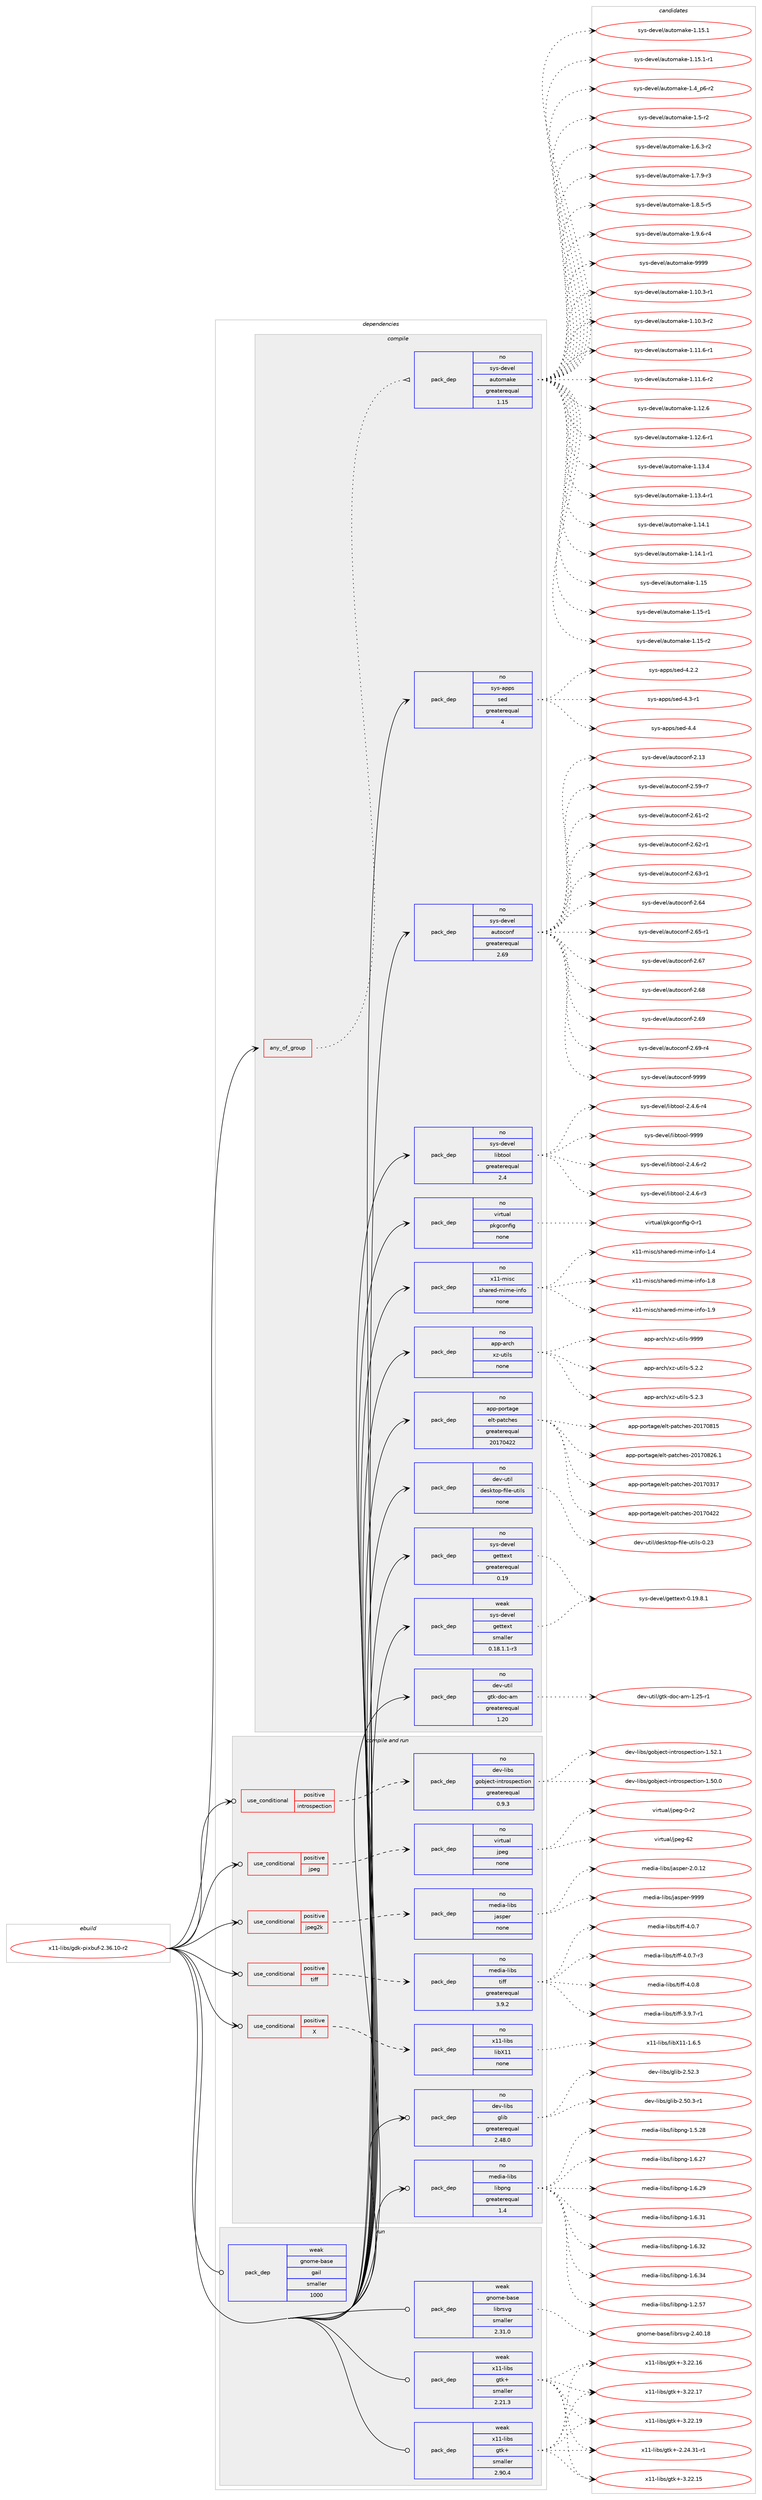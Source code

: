 digraph prolog {

# *************
# Graph options
# *************

newrank=true;
concentrate=true;
compound=true;
graph [rankdir=LR,fontname=Helvetica,fontsize=10,ranksep=1.5];#, ranksep=2.5, nodesep=0.2];
edge  [arrowhead=vee];
node  [fontname=Helvetica,fontsize=10];

# **********
# The ebuild
# **********

subgraph cluster_leftcol {
color=gray;
rank=same;
label=<<i>ebuild</i>>;
id [label="x11-libs/gdk-pixbuf-2.36.10-r2", color=red, width=4, href="../x11-libs/gdk-pixbuf-2.36.10-r2.svg"];
}

# ****************
# The dependencies
# ****************

subgraph cluster_midcol {
color=gray;
label=<<i>dependencies</i>>;
subgraph cluster_compile {
fillcolor="#eeeeee";
style=filled;
label=<<i>compile</i>>;
subgraph any9253 {
dependency516290 [label=<<TABLE BORDER="0" CELLBORDER="1" CELLSPACING="0" CELLPADDING="4"><TR><TD CELLPADDING="10">any_of_group</TD></TR></TABLE>>, shape=none, color=red];subgraph pack384479 {
dependency516291 [label=<<TABLE BORDER="0" CELLBORDER="1" CELLSPACING="0" CELLPADDING="4" WIDTH="220"><TR><TD ROWSPAN="6" CELLPADDING="30">pack_dep</TD></TR><TR><TD WIDTH="110">no</TD></TR><TR><TD>sys-devel</TD></TR><TR><TD>automake</TD></TR><TR><TD>greaterequal</TD></TR><TR><TD>1.15</TD></TR></TABLE>>, shape=none, color=blue];
}
dependency516290:e -> dependency516291:w [weight=20,style="dotted",arrowhead="oinv"];
}
id:e -> dependency516290:w [weight=20,style="solid",arrowhead="vee"];
subgraph pack384480 {
dependency516292 [label=<<TABLE BORDER="0" CELLBORDER="1" CELLSPACING="0" CELLPADDING="4" WIDTH="220"><TR><TD ROWSPAN="6" CELLPADDING="30">pack_dep</TD></TR><TR><TD WIDTH="110">no</TD></TR><TR><TD>app-arch</TD></TR><TR><TD>xz-utils</TD></TR><TR><TD>none</TD></TR><TR><TD></TD></TR></TABLE>>, shape=none, color=blue];
}
id:e -> dependency516292:w [weight=20,style="solid",arrowhead="vee"];
subgraph pack384481 {
dependency516293 [label=<<TABLE BORDER="0" CELLBORDER="1" CELLSPACING="0" CELLPADDING="4" WIDTH="220"><TR><TD ROWSPAN="6" CELLPADDING="30">pack_dep</TD></TR><TR><TD WIDTH="110">no</TD></TR><TR><TD>app-portage</TD></TR><TR><TD>elt-patches</TD></TR><TR><TD>greaterequal</TD></TR><TR><TD>20170422</TD></TR></TABLE>>, shape=none, color=blue];
}
id:e -> dependency516293:w [weight=20,style="solid",arrowhead="vee"];
subgraph pack384482 {
dependency516294 [label=<<TABLE BORDER="0" CELLBORDER="1" CELLSPACING="0" CELLPADDING="4" WIDTH="220"><TR><TD ROWSPAN="6" CELLPADDING="30">pack_dep</TD></TR><TR><TD WIDTH="110">no</TD></TR><TR><TD>dev-util</TD></TR><TR><TD>desktop-file-utils</TD></TR><TR><TD>none</TD></TR><TR><TD></TD></TR></TABLE>>, shape=none, color=blue];
}
id:e -> dependency516294:w [weight=20,style="solid",arrowhead="vee"];
subgraph pack384483 {
dependency516295 [label=<<TABLE BORDER="0" CELLBORDER="1" CELLSPACING="0" CELLPADDING="4" WIDTH="220"><TR><TD ROWSPAN="6" CELLPADDING="30">pack_dep</TD></TR><TR><TD WIDTH="110">no</TD></TR><TR><TD>dev-util</TD></TR><TR><TD>gtk-doc-am</TD></TR><TR><TD>greaterequal</TD></TR><TR><TD>1.20</TD></TR></TABLE>>, shape=none, color=blue];
}
id:e -> dependency516295:w [weight=20,style="solid",arrowhead="vee"];
subgraph pack384484 {
dependency516296 [label=<<TABLE BORDER="0" CELLBORDER="1" CELLSPACING="0" CELLPADDING="4" WIDTH="220"><TR><TD ROWSPAN="6" CELLPADDING="30">pack_dep</TD></TR><TR><TD WIDTH="110">no</TD></TR><TR><TD>sys-apps</TD></TR><TR><TD>sed</TD></TR><TR><TD>greaterequal</TD></TR><TR><TD>4</TD></TR></TABLE>>, shape=none, color=blue];
}
id:e -> dependency516296:w [weight=20,style="solid",arrowhead="vee"];
subgraph pack384485 {
dependency516297 [label=<<TABLE BORDER="0" CELLBORDER="1" CELLSPACING="0" CELLPADDING="4" WIDTH="220"><TR><TD ROWSPAN="6" CELLPADDING="30">pack_dep</TD></TR><TR><TD WIDTH="110">no</TD></TR><TR><TD>sys-devel</TD></TR><TR><TD>autoconf</TD></TR><TR><TD>greaterequal</TD></TR><TR><TD>2.69</TD></TR></TABLE>>, shape=none, color=blue];
}
id:e -> dependency516297:w [weight=20,style="solid",arrowhead="vee"];
subgraph pack384486 {
dependency516298 [label=<<TABLE BORDER="0" CELLBORDER="1" CELLSPACING="0" CELLPADDING="4" WIDTH="220"><TR><TD ROWSPAN="6" CELLPADDING="30">pack_dep</TD></TR><TR><TD WIDTH="110">no</TD></TR><TR><TD>sys-devel</TD></TR><TR><TD>gettext</TD></TR><TR><TD>greaterequal</TD></TR><TR><TD>0.19</TD></TR></TABLE>>, shape=none, color=blue];
}
id:e -> dependency516298:w [weight=20,style="solid",arrowhead="vee"];
subgraph pack384487 {
dependency516299 [label=<<TABLE BORDER="0" CELLBORDER="1" CELLSPACING="0" CELLPADDING="4" WIDTH="220"><TR><TD ROWSPAN="6" CELLPADDING="30">pack_dep</TD></TR><TR><TD WIDTH="110">no</TD></TR><TR><TD>sys-devel</TD></TR><TR><TD>libtool</TD></TR><TR><TD>greaterequal</TD></TR><TR><TD>2.4</TD></TR></TABLE>>, shape=none, color=blue];
}
id:e -> dependency516299:w [weight=20,style="solid",arrowhead="vee"];
subgraph pack384488 {
dependency516300 [label=<<TABLE BORDER="0" CELLBORDER="1" CELLSPACING="0" CELLPADDING="4" WIDTH="220"><TR><TD ROWSPAN="6" CELLPADDING="30">pack_dep</TD></TR><TR><TD WIDTH="110">no</TD></TR><TR><TD>virtual</TD></TR><TR><TD>pkgconfig</TD></TR><TR><TD>none</TD></TR><TR><TD></TD></TR></TABLE>>, shape=none, color=blue];
}
id:e -> dependency516300:w [weight=20,style="solid",arrowhead="vee"];
subgraph pack384489 {
dependency516301 [label=<<TABLE BORDER="0" CELLBORDER="1" CELLSPACING="0" CELLPADDING="4" WIDTH="220"><TR><TD ROWSPAN="6" CELLPADDING="30">pack_dep</TD></TR><TR><TD WIDTH="110">no</TD></TR><TR><TD>x11-misc</TD></TR><TR><TD>shared-mime-info</TD></TR><TR><TD>none</TD></TR><TR><TD></TD></TR></TABLE>>, shape=none, color=blue];
}
id:e -> dependency516301:w [weight=20,style="solid",arrowhead="vee"];
subgraph pack384490 {
dependency516302 [label=<<TABLE BORDER="0" CELLBORDER="1" CELLSPACING="0" CELLPADDING="4" WIDTH="220"><TR><TD ROWSPAN="6" CELLPADDING="30">pack_dep</TD></TR><TR><TD WIDTH="110">weak</TD></TR><TR><TD>sys-devel</TD></TR><TR><TD>gettext</TD></TR><TR><TD>smaller</TD></TR><TR><TD>0.18.1.1-r3</TD></TR></TABLE>>, shape=none, color=blue];
}
id:e -> dependency516302:w [weight=20,style="solid",arrowhead="vee"];
}
subgraph cluster_compileandrun {
fillcolor="#eeeeee";
style=filled;
label=<<i>compile and run</i>>;
subgraph cond122219 {
dependency516303 [label=<<TABLE BORDER="0" CELLBORDER="1" CELLSPACING="0" CELLPADDING="4"><TR><TD ROWSPAN="3" CELLPADDING="10">use_conditional</TD></TR><TR><TD>positive</TD></TR><TR><TD>X</TD></TR></TABLE>>, shape=none, color=red];
subgraph pack384491 {
dependency516304 [label=<<TABLE BORDER="0" CELLBORDER="1" CELLSPACING="0" CELLPADDING="4" WIDTH="220"><TR><TD ROWSPAN="6" CELLPADDING="30">pack_dep</TD></TR><TR><TD WIDTH="110">no</TD></TR><TR><TD>x11-libs</TD></TR><TR><TD>libX11</TD></TR><TR><TD>none</TD></TR><TR><TD></TD></TR></TABLE>>, shape=none, color=blue];
}
dependency516303:e -> dependency516304:w [weight=20,style="dashed",arrowhead="vee"];
}
id:e -> dependency516303:w [weight=20,style="solid",arrowhead="odotvee"];
subgraph cond122220 {
dependency516305 [label=<<TABLE BORDER="0" CELLBORDER="1" CELLSPACING="0" CELLPADDING="4"><TR><TD ROWSPAN="3" CELLPADDING="10">use_conditional</TD></TR><TR><TD>positive</TD></TR><TR><TD>introspection</TD></TR></TABLE>>, shape=none, color=red];
subgraph pack384492 {
dependency516306 [label=<<TABLE BORDER="0" CELLBORDER="1" CELLSPACING="0" CELLPADDING="4" WIDTH="220"><TR><TD ROWSPAN="6" CELLPADDING="30">pack_dep</TD></TR><TR><TD WIDTH="110">no</TD></TR><TR><TD>dev-libs</TD></TR><TR><TD>gobject-introspection</TD></TR><TR><TD>greaterequal</TD></TR><TR><TD>0.9.3</TD></TR></TABLE>>, shape=none, color=blue];
}
dependency516305:e -> dependency516306:w [weight=20,style="dashed",arrowhead="vee"];
}
id:e -> dependency516305:w [weight=20,style="solid",arrowhead="odotvee"];
subgraph cond122221 {
dependency516307 [label=<<TABLE BORDER="0" CELLBORDER="1" CELLSPACING="0" CELLPADDING="4"><TR><TD ROWSPAN="3" CELLPADDING="10">use_conditional</TD></TR><TR><TD>positive</TD></TR><TR><TD>jpeg</TD></TR></TABLE>>, shape=none, color=red];
subgraph pack384493 {
dependency516308 [label=<<TABLE BORDER="0" CELLBORDER="1" CELLSPACING="0" CELLPADDING="4" WIDTH="220"><TR><TD ROWSPAN="6" CELLPADDING="30">pack_dep</TD></TR><TR><TD WIDTH="110">no</TD></TR><TR><TD>virtual</TD></TR><TR><TD>jpeg</TD></TR><TR><TD>none</TD></TR><TR><TD></TD></TR></TABLE>>, shape=none, color=blue];
}
dependency516307:e -> dependency516308:w [weight=20,style="dashed",arrowhead="vee"];
}
id:e -> dependency516307:w [weight=20,style="solid",arrowhead="odotvee"];
subgraph cond122222 {
dependency516309 [label=<<TABLE BORDER="0" CELLBORDER="1" CELLSPACING="0" CELLPADDING="4"><TR><TD ROWSPAN="3" CELLPADDING="10">use_conditional</TD></TR><TR><TD>positive</TD></TR><TR><TD>jpeg2k</TD></TR></TABLE>>, shape=none, color=red];
subgraph pack384494 {
dependency516310 [label=<<TABLE BORDER="0" CELLBORDER="1" CELLSPACING="0" CELLPADDING="4" WIDTH="220"><TR><TD ROWSPAN="6" CELLPADDING="30">pack_dep</TD></TR><TR><TD WIDTH="110">no</TD></TR><TR><TD>media-libs</TD></TR><TR><TD>jasper</TD></TR><TR><TD>none</TD></TR><TR><TD></TD></TR></TABLE>>, shape=none, color=blue];
}
dependency516309:e -> dependency516310:w [weight=20,style="dashed",arrowhead="vee"];
}
id:e -> dependency516309:w [weight=20,style="solid",arrowhead="odotvee"];
subgraph cond122223 {
dependency516311 [label=<<TABLE BORDER="0" CELLBORDER="1" CELLSPACING="0" CELLPADDING="4"><TR><TD ROWSPAN="3" CELLPADDING="10">use_conditional</TD></TR><TR><TD>positive</TD></TR><TR><TD>tiff</TD></TR></TABLE>>, shape=none, color=red];
subgraph pack384495 {
dependency516312 [label=<<TABLE BORDER="0" CELLBORDER="1" CELLSPACING="0" CELLPADDING="4" WIDTH="220"><TR><TD ROWSPAN="6" CELLPADDING="30">pack_dep</TD></TR><TR><TD WIDTH="110">no</TD></TR><TR><TD>media-libs</TD></TR><TR><TD>tiff</TD></TR><TR><TD>greaterequal</TD></TR><TR><TD>3.9.2</TD></TR></TABLE>>, shape=none, color=blue];
}
dependency516311:e -> dependency516312:w [weight=20,style="dashed",arrowhead="vee"];
}
id:e -> dependency516311:w [weight=20,style="solid",arrowhead="odotvee"];
subgraph pack384496 {
dependency516313 [label=<<TABLE BORDER="0" CELLBORDER="1" CELLSPACING="0" CELLPADDING="4" WIDTH="220"><TR><TD ROWSPAN="6" CELLPADDING="30">pack_dep</TD></TR><TR><TD WIDTH="110">no</TD></TR><TR><TD>dev-libs</TD></TR><TR><TD>glib</TD></TR><TR><TD>greaterequal</TD></TR><TR><TD>2.48.0</TD></TR></TABLE>>, shape=none, color=blue];
}
id:e -> dependency516313:w [weight=20,style="solid",arrowhead="odotvee"];
subgraph pack384497 {
dependency516314 [label=<<TABLE BORDER="0" CELLBORDER="1" CELLSPACING="0" CELLPADDING="4" WIDTH="220"><TR><TD ROWSPAN="6" CELLPADDING="30">pack_dep</TD></TR><TR><TD WIDTH="110">no</TD></TR><TR><TD>media-libs</TD></TR><TR><TD>libpng</TD></TR><TR><TD>greaterequal</TD></TR><TR><TD>1.4</TD></TR></TABLE>>, shape=none, color=blue];
}
id:e -> dependency516314:w [weight=20,style="solid",arrowhead="odotvee"];
}
subgraph cluster_run {
fillcolor="#eeeeee";
style=filled;
label=<<i>run</i>>;
subgraph pack384498 {
dependency516315 [label=<<TABLE BORDER="0" CELLBORDER="1" CELLSPACING="0" CELLPADDING="4" WIDTH="220"><TR><TD ROWSPAN="6" CELLPADDING="30">pack_dep</TD></TR><TR><TD WIDTH="110">weak</TD></TR><TR><TD>gnome-base</TD></TR><TR><TD>gail</TD></TR><TR><TD>smaller</TD></TR><TR><TD>1000</TD></TR></TABLE>>, shape=none, color=blue];
}
id:e -> dependency516315:w [weight=20,style="solid",arrowhead="odot"];
subgraph pack384499 {
dependency516316 [label=<<TABLE BORDER="0" CELLBORDER="1" CELLSPACING="0" CELLPADDING="4" WIDTH="220"><TR><TD ROWSPAN="6" CELLPADDING="30">pack_dep</TD></TR><TR><TD WIDTH="110">weak</TD></TR><TR><TD>gnome-base</TD></TR><TR><TD>librsvg</TD></TR><TR><TD>smaller</TD></TR><TR><TD>2.31.0</TD></TR></TABLE>>, shape=none, color=blue];
}
id:e -> dependency516316:w [weight=20,style="solid",arrowhead="odot"];
subgraph pack384500 {
dependency516317 [label=<<TABLE BORDER="0" CELLBORDER="1" CELLSPACING="0" CELLPADDING="4" WIDTH="220"><TR><TD ROWSPAN="6" CELLPADDING="30">pack_dep</TD></TR><TR><TD WIDTH="110">weak</TD></TR><TR><TD>x11-libs</TD></TR><TR><TD>gtk+</TD></TR><TR><TD>smaller</TD></TR><TR><TD>2.21.3</TD></TR></TABLE>>, shape=none, color=blue];
}
id:e -> dependency516317:w [weight=20,style="solid",arrowhead="odot"];
subgraph pack384501 {
dependency516318 [label=<<TABLE BORDER="0" CELLBORDER="1" CELLSPACING="0" CELLPADDING="4" WIDTH="220"><TR><TD ROWSPAN="6" CELLPADDING="30">pack_dep</TD></TR><TR><TD WIDTH="110">weak</TD></TR><TR><TD>x11-libs</TD></TR><TR><TD>gtk+</TD></TR><TR><TD>smaller</TD></TR><TR><TD>2.90.4</TD></TR></TABLE>>, shape=none, color=blue];
}
id:e -> dependency516318:w [weight=20,style="solid",arrowhead="odot"];
}
}

# **************
# The candidates
# **************

subgraph cluster_choices {
rank=same;
color=gray;
label=<<i>candidates</i>>;

subgraph choice384479 {
color=black;
nodesep=1;
choice11512111545100101118101108479711711611110997107101454946494846514511449 [label="sys-devel/automake-1.10.3-r1", color=red, width=4,href="../sys-devel/automake-1.10.3-r1.svg"];
choice11512111545100101118101108479711711611110997107101454946494846514511450 [label="sys-devel/automake-1.10.3-r2", color=red, width=4,href="../sys-devel/automake-1.10.3-r2.svg"];
choice11512111545100101118101108479711711611110997107101454946494946544511449 [label="sys-devel/automake-1.11.6-r1", color=red, width=4,href="../sys-devel/automake-1.11.6-r1.svg"];
choice11512111545100101118101108479711711611110997107101454946494946544511450 [label="sys-devel/automake-1.11.6-r2", color=red, width=4,href="../sys-devel/automake-1.11.6-r2.svg"];
choice1151211154510010111810110847971171161111099710710145494649504654 [label="sys-devel/automake-1.12.6", color=red, width=4,href="../sys-devel/automake-1.12.6.svg"];
choice11512111545100101118101108479711711611110997107101454946495046544511449 [label="sys-devel/automake-1.12.6-r1", color=red, width=4,href="../sys-devel/automake-1.12.6-r1.svg"];
choice1151211154510010111810110847971171161111099710710145494649514652 [label="sys-devel/automake-1.13.4", color=red, width=4,href="../sys-devel/automake-1.13.4.svg"];
choice11512111545100101118101108479711711611110997107101454946495146524511449 [label="sys-devel/automake-1.13.4-r1", color=red, width=4,href="../sys-devel/automake-1.13.4-r1.svg"];
choice1151211154510010111810110847971171161111099710710145494649524649 [label="sys-devel/automake-1.14.1", color=red, width=4,href="../sys-devel/automake-1.14.1.svg"];
choice11512111545100101118101108479711711611110997107101454946495246494511449 [label="sys-devel/automake-1.14.1-r1", color=red, width=4,href="../sys-devel/automake-1.14.1-r1.svg"];
choice115121115451001011181011084797117116111109971071014549464953 [label="sys-devel/automake-1.15", color=red, width=4,href="../sys-devel/automake-1.15.svg"];
choice1151211154510010111810110847971171161111099710710145494649534511449 [label="sys-devel/automake-1.15-r1", color=red, width=4,href="../sys-devel/automake-1.15-r1.svg"];
choice1151211154510010111810110847971171161111099710710145494649534511450 [label="sys-devel/automake-1.15-r2", color=red, width=4,href="../sys-devel/automake-1.15-r2.svg"];
choice1151211154510010111810110847971171161111099710710145494649534649 [label="sys-devel/automake-1.15.1", color=red, width=4,href="../sys-devel/automake-1.15.1.svg"];
choice11512111545100101118101108479711711611110997107101454946495346494511449 [label="sys-devel/automake-1.15.1-r1", color=red, width=4,href="../sys-devel/automake-1.15.1-r1.svg"];
choice115121115451001011181011084797117116111109971071014549465295112544511450 [label="sys-devel/automake-1.4_p6-r2", color=red, width=4,href="../sys-devel/automake-1.4_p6-r2.svg"];
choice11512111545100101118101108479711711611110997107101454946534511450 [label="sys-devel/automake-1.5-r2", color=red, width=4,href="../sys-devel/automake-1.5-r2.svg"];
choice115121115451001011181011084797117116111109971071014549465446514511450 [label="sys-devel/automake-1.6.3-r2", color=red, width=4,href="../sys-devel/automake-1.6.3-r2.svg"];
choice115121115451001011181011084797117116111109971071014549465546574511451 [label="sys-devel/automake-1.7.9-r3", color=red, width=4,href="../sys-devel/automake-1.7.9-r3.svg"];
choice115121115451001011181011084797117116111109971071014549465646534511453 [label="sys-devel/automake-1.8.5-r5", color=red, width=4,href="../sys-devel/automake-1.8.5-r5.svg"];
choice115121115451001011181011084797117116111109971071014549465746544511452 [label="sys-devel/automake-1.9.6-r4", color=red, width=4,href="../sys-devel/automake-1.9.6-r4.svg"];
choice115121115451001011181011084797117116111109971071014557575757 [label="sys-devel/automake-9999", color=red, width=4,href="../sys-devel/automake-9999.svg"];
dependency516291:e -> choice11512111545100101118101108479711711611110997107101454946494846514511449:w [style=dotted,weight="100"];
dependency516291:e -> choice11512111545100101118101108479711711611110997107101454946494846514511450:w [style=dotted,weight="100"];
dependency516291:e -> choice11512111545100101118101108479711711611110997107101454946494946544511449:w [style=dotted,weight="100"];
dependency516291:e -> choice11512111545100101118101108479711711611110997107101454946494946544511450:w [style=dotted,weight="100"];
dependency516291:e -> choice1151211154510010111810110847971171161111099710710145494649504654:w [style=dotted,weight="100"];
dependency516291:e -> choice11512111545100101118101108479711711611110997107101454946495046544511449:w [style=dotted,weight="100"];
dependency516291:e -> choice1151211154510010111810110847971171161111099710710145494649514652:w [style=dotted,weight="100"];
dependency516291:e -> choice11512111545100101118101108479711711611110997107101454946495146524511449:w [style=dotted,weight="100"];
dependency516291:e -> choice1151211154510010111810110847971171161111099710710145494649524649:w [style=dotted,weight="100"];
dependency516291:e -> choice11512111545100101118101108479711711611110997107101454946495246494511449:w [style=dotted,weight="100"];
dependency516291:e -> choice115121115451001011181011084797117116111109971071014549464953:w [style=dotted,weight="100"];
dependency516291:e -> choice1151211154510010111810110847971171161111099710710145494649534511449:w [style=dotted,weight="100"];
dependency516291:e -> choice1151211154510010111810110847971171161111099710710145494649534511450:w [style=dotted,weight="100"];
dependency516291:e -> choice1151211154510010111810110847971171161111099710710145494649534649:w [style=dotted,weight="100"];
dependency516291:e -> choice11512111545100101118101108479711711611110997107101454946495346494511449:w [style=dotted,weight="100"];
dependency516291:e -> choice115121115451001011181011084797117116111109971071014549465295112544511450:w [style=dotted,weight="100"];
dependency516291:e -> choice11512111545100101118101108479711711611110997107101454946534511450:w [style=dotted,weight="100"];
dependency516291:e -> choice115121115451001011181011084797117116111109971071014549465446514511450:w [style=dotted,weight="100"];
dependency516291:e -> choice115121115451001011181011084797117116111109971071014549465546574511451:w [style=dotted,weight="100"];
dependency516291:e -> choice115121115451001011181011084797117116111109971071014549465646534511453:w [style=dotted,weight="100"];
dependency516291:e -> choice115121115451001011181011084797117116111109971071014549465746544511452:w [style=dotted,weight="100"];
dependency516291:e -> choice115121115451001011181011084797117116111109971071014557575757:w [style=dotted,weight="100"];
}
subgraph choice384480 {
color=black;
nodesep=1;
choice971121124597114991044712012245117116105108115455346504650 [label="app-arch/xz-utils-5.2.2", color=red, width=4,href="../app-arch/xz-utils-5.2.2.svg"];
choice971121124597114991044712012245117116105108115455346504651 [label="app-arch/xz-utils-5.2.3", color=red, width=4,href="../app-arch/xz-utils-5.2.3.svg"];
choice9711211245971149910447120122451171161051081154557575757 [label="app-arch/xz-utils-9999", color=red, width=4,href="../app-arch/xz-utils-9999.svg"];
dependency516292:e -> choice971121124597114991044712012245117116105108115455346504650:w [style=dotted,weight="100"];
dependency516292:e -> choice971121124597114991044712012245117116105108115455346504651:w [style=dotted,weight="100"];
dependency516292:e -> choice9711211245971149910447120122451171161051081154557575757:w [style=dotted,weight="100"];
}
subgraph choice384481 {
color=black;
nodesep=1;
choice97112112451121111141169710310147101108116451129711699104101115455048495548514955 [label="app-portage/elt-patches-20170317", color=red, width=4,href="../app-portage/elt-patches-20170317.svg"];
choice97112112451121111141169710310147101108116451129711699104101115455048495548525050 [label="app-portage/elt-patches-20170422", color=red, width=4,href="../app-portage/elt-patches-20170422.svg"];
choice97112112451121111141169710310147101108116451129711699104101115455048495548564953 [label="app-portage/elt-patches-20170815", color=red, width=4,href="../app-portage/elt-patches-20170815.svg"];
choice971121124511211111411697103101471011081164511297116991041011154550484955485650544649 [label="app-portage/elt-patches-20170826.1", color=red, width=4,href="../app-portage/elt-patches-20170826.1.svg"];
dependency516293:e -> choice97112112451121111141169710310147101108116451129711699104101115455048495548514955:w [style=dotted,weight="100"];
dependency516293:e -> choice97112112451121111141169710310147101108116451129711699104101115455048495548525050:w [style=dotted,weight="100"];
dependency516293:e -> choice97112112451121111141169710310147101108116451129711699104101115455048495548564953:w [style=dotted,weight="100"];
dependency516293:e -> choice971121124511211111411697103101471011081164511297116991041011154550484955485650544649:w [style=dotted,weight="100"];
}
subgraph choice384482 {
color=black;
nodesep=1;
choice100101118451171161051084710010111510711611111245102105108101451171161051081154548465051 [label="dev-util/desktop-file-utils-0.23", color=red, width=4,href="../dev-util/desktop-file-utils-0.23.svg"];
dependency516294:e -> choice100101118451171161051084710010111510711611111245102105108101451171161051081154548465051:w [style=dotted,weight="100"];
}
subgraph choice384483 {
color=black;
nodesep=1;
choice10010111845117116105108471031161074510011199459710945494650534511449 [label="dev-util/gtk-doc-am-1.25-r1", color=red, width=4,href="../dev-util/gtk-doc-am-1.25-r1.svg"];
dependency516295:e -> choice10010111845117116105108471031161074510011199459710945494650534511449:w [style=dotted,weight="100"];
}
subgraph choice384484 {
color=black;
nodesep=1;
choice115121115459711211211547115101100455246504650 [label="sys-apps/sed-4.2.2", color=red, width=4,href="../sys-apps/sed-4.2.2.svg"];
choice115121115459711211211547115101100455246514511449 [label="sys-apps/sed-4.3-r1", color=red, width=4,href="../sys-apps/sed-4.3-r1.svg"];
choice11512111545971121121154711510110045524652 [label="sys-apps/sed-4.4", color=red, width=4,href="../sys-apps/sed-4.4.svg"];
dependency516296:e -> choice115121115459711211211547115101100455246504650:w [style=dotted,weight="100"];
dependency516296:e -> choice115121115459711211211547115101100455246514511449:w [style=dotted,weight="100"];
dependency516296:e -> choice11512111545971121121154711510110045524652:w [style=dotted,weight="100"];
}
subgraph choice384485 {
color=black;
nodesep=1;
choice115121115451001011181011084797117116111991111101024550464951 [label="sys-devel/autoconf-2.13", color=red, width=4,href="../sys-devel/autoconf-2.13.svg"];
choice1151211154510010111810110847971171161119911111010245504653574511455 [label="sys-devel/autoconf-2.59-r7", color=red, width=4,href="../sys-devel/autoconf-2.59-r7.svg"];
choice1151211154510010111810110847971171161119911111010245504654494511450 [label="sys-devel/autoconf-2.61-r2", color=red, width=4,href="../sys-devel/autoconf-2.61-r2.svg"];
choice1151211154510010111810110847971171161119911111010245504654504511449 [label="sys-devel/autoconf-2.62-r1", color=red, width=4,href="../sys-devel/autoconf-2.62-r1.svg"];
choice1151211154510010111810110847971171161119911111010245504654514511449 [label="sys-devel/autoconf-2.63-r1", color=red, width=4,href="../sys-devel/autoconf-2.63-r1.svg"];
choice115121115451001011181011084797117116111991111101024550465452 [label="sys-devel/autoconf-2.64", color=red, width=4,href="../sys-devel/autoconf-2.64.svg"];
choice1151211154510010111810110847971171161119911111010245504654534511449 [label="sys-devel/autoconf-2.65-r1", color=red, width=4,href="../sys-devel/autoconf-2.65-r1.svg"];
choice115121115451001011181011084797117116111991111101024550465455 [label="sys-devel/autoconf-2.67", color=red, width=4,href="../sys-devel/autoconf-2.67.svg"];
choice115121115451001011181011084797117116111991111101024550465456 [label="sys-devel/autoconf-2.68", color=red, width=4,href="../sys-devel/autoconf-2.68.svg"];
choice115121115451001011181011084797117116111991111101024550465457 [label="sys-devel/autoconf-2.69", color=red, width=4,href="../sys-devel/autoconf-2.69.svg"];
choice1151211154510010111810110847971171161119911111010245504654574511452 [label="sys-devel/autoconf-2.69-r4", color=red, width=4,href="../sys-devel/autoconf-2.69-r4.svg"];
choice115121115451001011181011084797117116111991111101024557575757 [label="sys-devel/autoconf-9999", color=red, width=4,href="../sys-devel/autoconf-9999.svg"];
dependency516297:e -> choice115121115451001011181011084797117116111991111101024550464951:w [style=dotted,weight="100"];
dependency516297:e -> choice1151211154510010111810110847971171161119911111010245504653574511455:w [style=dotted,weight="100"];
dependency516297:e -> choice1151211154510010111810110847971171161119911111010245504654494511450:w [style=dotted,weight="100"];
dependency516297:e -> choice1151211154510010111810110847971171161119911111010245504654504511449:w [style=dotted,weight="100"];
dependency516297:e -> choice1151211154510010111810110847971171161119911111010245504654514511449:w [style=dotted,weight="100"];
dependency516297:e -> choice115121115451001011181011084797117116111991111101024550465452:w [style=dotted,weight="100"];
dependency516297:e -> choice1151211154510010111810110847971171161119911111010245504654534511449:w [style=dotted,weight="100"];
dependency516297:e -> choice115121115451001011181011084797117116111991111101024550465455:w [style=dotted,weight="100"];
dependency516297:e -> choice115121115451001011181011084797117116111991111101024550465456:w [style=dotted,weight="100"];
dependency516297:e -> choice115121115451001011181011084797117116111991111101024550465457:w [style=dotted,weight="100"];
dependency516297:e -> choice1151211154510010111810110847971171161119911111010245504654574511452:w [style=dotted,weight="100"];
dependency516297:e -> choice115121115451001011181011084797117116111991111101024557575757:w [style=dotted,weight="100"];
}
subgraph choice384486 {
color=black;
nodesep=1;
choice1151211154510010111810110847103101116116101120116454846495746564649 [label="sys-devel/gettext-0.19.8.1", color=red, width=4,href="../sys-devel/gettext-0.19.8.1.svg"];
dependency516298:e -> choice1151211154510010111810110847103101116116101120116454846495746564649:w [style=dotted,weight="100"];
}
subgraph choice384487 {
color=black;
nodesep=1;
choice1151211154510010111810110847108105981161111111084550465246544511450 [label="sys-devel/libtool-2.4.6-r2", color=red, width=4,href="../sys-devel/libtool-2.4.6-r2.svg"];
choice1151211154510010111810110847108105981161111111084550465246544511451 [label="sys-devel/libtool-2.4.6-r3", color=red, width=4,href="../sys-devel/libtool-2.4.6-r3.svg"];
choice1151211154510010111810110847108105981161111111084550465246544511452 [label="sys-devel/libtool-2.4.6-r4", color=red, width=4,href="../sys-devel/libtool-2.4.6-r4.svg"];
choice1151211154510010111810110847108105981161111111084557575757 [label="sys-devel/libtool-9999", color=red, width=4,href="../sys-devel/libtool-9999.svg"];
dependency516299:e -> choice1151211154510010111810110847108105981161111111084550465246544511450:w [style=dotted,weight="100"];
dependency516299:e -> choice1151211154510010111810110847108105981161111111084550465246544511451:w [style=dotted,weight="100"];
dependency516299:e -> choice1151211154510010111810110847108105981161111111084550465246544511452:w [style=dotted,weight="100"];
dependency516299:e -> choice1151211154510010111810110847108105981161111111084557575757:w [style=dotted,weight="100"];
}
subgraph choice384488 {
color=black;
nodesep=1;
choice11810511411611797108471121071039911111010210510345484511449 [label="virtual/pkgconfig-0-r1", color=red, width=4,href="../virtual/pkgconfig-0-r1.svg"];
dependency516300:e -> choice11810511411611797108471121071039911111010210510345484511449:w [style=dotted,weight="100"];
}
subgraph choice384489 {
color=black;
nodesep=1;
choice120494945109105115994711510497114101100451091051091014510511010211145494652 [label="x11-misc/shared-mime-info-1.4", color=red, width=4,href="../x11-misc/shared-mime-info-1.4.svg"];
choice120494945109105115994711510497114101100451091051091014510511010211145494656 [label="x11-misc/shared-mime-info-1.8", color=red, width=4,href="../x11-misc/shared-mime-info-1.8.svg"];
choice120494945109105115994711510497114101100451091051091014510511010211145494657 [label="x11-misc/shared-mime-info-1.9", color=red, width=4,href="../x11-misc/shared-mime-info-1.9.svg"];
dependency516301:e -> choice120494945109105115994711510497114101100451091051091014510511010211145494652:w [style=dotted,weight="100"];
dependency516301:e -> choice120494945109105115994711510497114101100451091051091014510511010211145494656:w [style=dotted,weight="100"];
dependency516301:e -> choice120494945109105115994711510497114101100451091051091014510511010211145494657:w [style=dotted,weight="100"];
}
subgraph choice384490 {
color=black;
nodesep=1;
choice1151211154510010111810110847103101116116101120116454846495746564649 [label="sys-devel/gettext-0.19.8.1", color=red, width=4,href="../sys-devel/gettext-0.19.8.1.svg"];
dependency516302:e -> choice1151211154510010111810110847103101116116101120116454846495746564649:w [style=dotted,weight="100"];
}
subgraph choice384491 {
color=black;
nodesep=1;
choice120494945108105981154710810598884949454946544653 [label="x11-libs/libX11-1.6.5", color=red, width=4,href="../x11-libs/libX11-1.6.5.svg"];
dependency516304:e -> choice120494945108105981154710810598884949454946544653:w [style=dotted,weight="100"];
}
subgraph choice384492 {
color=black;
nodesep=1;
choice1001011184510810598115471031119810610199116451051101161141111151121019911610511111045494653484648 [label="dev-libs/gobject-introspection-1.50.0", color=red, width=4,href="../dev-libs/gobject-introspection-1.50.0.svg"];
choice1001011184510810598115471031119810610199116451051101161141111151121019911610511111045494653504649 [label="dev-libs/gobject-introspection-1.52.1", color=red, width=4,href="../dev-libs/gobject-introspection-1.52.1.svg"];
dependency516306:e -> choice1001011184510810598115471031119810610199116451051101161141111151121019911610511111045494653484648:w [style=dotted,weight="100"];
dependency516306:e -> choice1001011184510810598115471031119810610199116451051101161141111151121019911610511111045494653504649:w [style=dotted,weight="100"];
}
subgraph choice384493 {
color=black;
nodesep=1;
choice118105114116117971084710611210110345484511450 [label="virtual/jpeg-0-r2", color=red, width=4,href="../virtual/jpeg-0-r2.svg"];
choice1181051141161179710847106112101103455450 [label="virtual/jpeg-62", color=red, width=4,href="../virtual/jpeg-62.svg"];
dependency516308:e -> choice118105114116117971084710611210110345484511450:w [style=dotted,weight="100"];
dependency516308:e -> choice1181051141161179710847106112101103455450:w [style=dotted,weight="100"];
}
subgraph choice384494 {
color=black;
nodesep=1;
choice109101100105974510810598115471069711511210111445504648464950 [label="media-libs/jasper-2.0.12", color=red, width=4,href="../media-libs/jasper-2.0.12.svg"];
choice10910110010597451081059811547106971151121011144557575757 [label="media-libs/jasper-9999", color=red, width=4,href="../media-libs/jasper-9999.svg"];
dependency516310:e -> choice109101100105974510810598115471069711511210111445504648464950:w [style=dotted,weight="100"];
dependency516310:e -> choice10910110010597451081059811547106971151121011144557575757:w [style=dotted,weight="100"];
}
subgraph choice384495 {
color=black;
nodesep=1;
choice109101100105974510810598115471161051021024551465746554511449 [label="media-libs/tiff-3.9.7-r1", color=red, width=4,href="../media-libs/tiff-3.9.7-r1.svg"];
choice10910110010597451081059811547116105102102455246484655 [label="media-libs/tiff-4.0.7", color=red, width=4,href="../media-libs/tiff-4.0.7.svg"];
choice109101100105974510810598115471161051021024552464846554511451 [label="media-libs/tiff-4.0.7-r3", color=red, width=4,href="../media-libs/tiff-4.0.7-r3.svg"];
choice10910110010597451081059811547116105102102455246484656 [label="media-libs/tiff-4.0.8", color=red, width=4,href="../media-libs/tiff-4.0.8.svg"];
dependency516312:e -> choice109101100105974510810598115471161051021024551465746554511449:w [style=dotted,weight="100"];
dependency516312:e -> choice10910110010597451081059811547116105102102455246484655:w [style=dotted,weight="100"];
dependency516312:e -> choice109101100105974510810598115471161051021024552464846554511451:w [style=dotted,weight="100"];
dependency516312:e -> choice10910110010597451081059811547116105102102455246484656:w [style=dotted,weight="100"];
}
subgraph choice384496 {
color=black;
nodesep=1;
choice10010111845108105981154710310810598455046534846514511449 [label="dev-libs/glib-2.50.3-r1", color=red, width=4,href="../dev-libs/glib-2.50.3-r1.svg"];
choice1001011184510810598115471031081059845504653504651 [label="dev-libs/glib-2.52.3", color=red, width=4,href="../dev-libs/glib-2.52.3.svg"];
dependency516313:e -> choice10010111845108105981154710310810598455046534846514511449:w [style=dotted,weight="100"];
dependency516313:e -> choice1001011184510810598115471031081059845504653504651:w [style=dotted,weight="100"];
}
subgraph choice384497 {
color=black;
nodesep=1;
choice109101100105974510810598115471081059811211010345494650465355 [label="media-libs/libpng-1.2.57", color=red, width=4,href="../media-libs/libpng-1.2.57.svg"];
choice109101100105974510810598115471081059811211010345494653465056 [label="media-libs/libpng-1.5.28", color=red, width=4,href="../media-libs/libpng-1.5.28.svg"];
choice109101100105974510810598115471081059811211010345494654465055 [label="media-libs/libpng-1.6.27", color=red, width=4,href="../media-libs/libpng-1.6.27.svg"];
choice109101100105974510810598115471081059811211010345494654465057 [label="media-libs/libpng-1.6.29", color=red, width=4,href="../media-libs/libpng-1.6.29.svg"];
choice109101100105974510810598115471081059811211010345494654465149 [label="media-libs/libpng-1.6.31", color=red, width=4,href="../media-libs/libpng-1.6.31.svg"];
choice109101100105974510810598115471081059811211010345494654465150 [label="media-libs/libpng-1.6.32", color=red, width=4,href="../media-libs/libpng-1.6.32.svg"];
choice109101100105974510810598115471081059811211010345494654465152 [label="media-libs/libpng-1.6.34", color=red, width=4,href="../media-libs/libpng-1.6.34.svg"];
dependency516314:e -> choice109101100105974510810598115471081059811211010345494650465355:w [style=dotted,weight="100"];
dependency516314:e -> choice109101100105974510810598115471081059811211010345494653465056:w [style=dotted,weight="100"];
dependency516314:e -> choice109101100105974510810598115471081059811211010345494654465055:w [style=dotted,weight="100"];
dependency516314:e -> choice109101100105974510810598115471081059811211010345494654465057:w [style=dotted,weight="100"];
dependency516314:e -> choice109101100105974510810598115471081059811211010345494654465149:w [style=dotted,weight="100"];
dependency516314:e -> choice109101100105974510810598115471081059811211010345494654465150:w [style=dotted,weight="100"];
dependency516314:e -> choice109101100105974510810598115471081059811211010345494654465152:w [style=dotted,weight="100"];
}
subgraph choice384498 {
color=black;
nodesep=1;
}
subgraph choice384499 {
color=black;
nodesep=1;
choice10311011110910145989711510147108105981141151181034550465248464956 [label="gnome-base/librsvg-2.40.18", color=red, width=4,href="../gnome-base/librsvg-2.40.18.svg"];
dependency516316:e -> choice10311011110910145989711510147108105981141151181034550465248464956:w [style=dotted,weight="100"];
}
subgraph choice384500 {
color=black;
nodesep=1;
choice12049494510810598115471031161074345504650524651494511449 [label="x11-libs/gtk+-2.24.31-r1", color=red, width=4,href="../x11-libs/gtk+-2.24.31-r1.svg"];
choice1204949451081059811547103116107434551465050464953 [label="x11-libs/gtk+-3.22.15", color=red, width=4,href="../x11-libs/gtk+-3.22.15.svg"];
choice1204949451081059811547103116107434551465050464954 [label="x11-libs/gtk+-3.22.16", color=red, width=4,href="../x11-libs/gtk+-3.22.16.svg"];
choice1204949451081059811547103116107434551465050464955 [label="x11-libs/gtk+-3.22.17", color=red, width=4,href="../x11-libs/gtk+-3.22.17.svg"];
choice1204949451081059811547103116107434551465050464957 [label="x11-libs/gtk+-3.22.19", color=red, width=4,href="../x11-libs/gtk+-3.22.19.svg"];
dependency516317:e -> choice12049494510810598115471031161074345504650524651494511449:w [style=dotted,weight="100"];
dependency516317:e -> choice1204949451081059811547103116107434551465050464953:w [style=dotted,weight="100"];
dependency516317:e -> choice1204949451081059811547103116107434551465050464954:w [style=dotted,weight="100"];
dependency516317:e -> choice1204949451081059811547103116107434551465050464955:w [style=dotted,weight="100"];
dependency516317:e -> choice1204949451081059811547103116107434551465050464957:w [style=dotted,weight="100"];
}
subgraph choice384501 {
color=black;
nodesep=1;
choice12049494510810598115471031161074345504650524651494511449 [label="x11-libs/gtk+-2.24.31-r1", color=red, width=4,href="../x11-libs/gtk+-2.24.31-r1.svg"];
choice1204949451081059811547103116107434551465050464953 [label="x11-libs/gtk+-3.22.15", color=red, width=4,href="../x11-libs/gtk+-3.22.15.svg"];
choice1204949451081059811547103116107434551465050464954 [label="x11-libs/gtk+-3.22.16", color=red, width=4,href="../x11-libs/gtk+-3.22.16.svg"];
choice1204949451081059811547103116107434551465050464955 [label="x11-libs/gtk+-3.22.17", color=red, width=4,href="../x11-libs/gtk+-3.22.17.svg"];
choice1204949451081059811547103116107434551465050464957 [label="x11-libs/gtk+-3.22.19", color=red, width=4,href="../x11-libs/gtk+-3.22.19.svg"];
dependency516318:e -> choice12049494510810598115471031161074345504650524651494511449:w [style=dotted,weight="100"];
dependency516318:e -> choice1204949451081059811547103116107434551465050464953:w [style=dotted,weight="100"];
dependency516318:e -> choice1204949451081059811547103116107434551465050464954:w [style=dotted,weight="100"];
dependency516318:e -> choice1204949451081059811547103116107434551465050464955:w [style=dotted,weight="100"];
dependency516318:e -> choice1204949451081059811547103116107434551465050464957:w [style=dotted,weight="100"];
}
}

}
